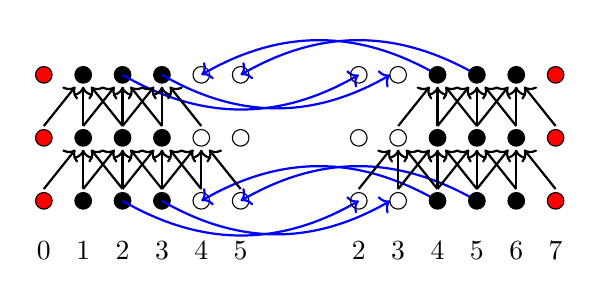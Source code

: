 \begin{tikzpicture}
  \draw[fill=red]   (0.0,-0.2) node[anchor=north] {0};
  \draw[fill=black] (0.5,-0.2) node[anchor=north] {1};
  \draw[fill=black] (1.0,-0.2) node[anchor=north] {2};
  \draw[fill=black] (1.5,-0.2) node[anchor=north] {3};
  \draw             (2.0,-0.2) node[anchor=north] {4};
  \draw             (2.5,-0.2) node[anchor=north] {5};
  
  \draw             (4.0,-0.2) node[anchor=north] {2};
  \draw             (4.5,-0.2) node[anchor=north] {3};
  \draw[fill=black] (5.0,-0.2) node[anchor=north] {4};
  \draw[fill=black] (5.5,-0.2) node[anchor=north] {5};
  \draw[fill=black] (6.0,-0.2) node[anchor=north] {6};
  \draw[fill=red]   (6.5,-0.2) node[anchor=north] {7};
  
  \draw[fill=red]   (0.0,0.2) circle (3pt);
  \draw[fill=black] (0.5,0.2) circle (3pt);
  \draw[fill=black] (1.0,0.2) circle (3pt);
  \draw[fill=black] (1.5,0.2) circle (3pt);
  \draw             (2.0,0.2) circle (3pt);
  \draw             (2.5,0.2) circle (3pt);

  \draw[thick,blue,->] (1.0,0.2) to [out=-30,in=210] (4.0,0.2);
  \draw[thick,blue,->] (1.5,0.2) to [out=-30,in=210] (4.4,0.2);
  \draw[thick,blue,->] (5.0,0.2) to [out=150,in=30]  (2.0,0.2);
  \draw[thick,blue,->] (5.5,0.2) to [out=150,in=30]  (2.5,0.2);
  
  \draw             (4.0,0.2) circle (3pt);
  \draw             (4.5,0.2) circle (3pt);
  \draw[fill=black] (5.0,0.2) circle (3pt);
  \draw[fill=black] (5.5,0.2) circle (3pt);
  \draw[fill=black] (6.0,0.2) circle (3pt);
  \draw[fill=red]   (6.5,0.2) circle (3pt);

  \draw[fill=red]   (0.0,1.0) circle (3pt);
  \draw[fill=black] (0.5,1.0) circle (3pt);
  \draw[fill=black] (1.0,1.0) circle (3pt);
  \draw[fill=black] (1.5,1.0) circle (3pt);
  \draw             (2.0,1.0) circle (3pt);
  \draw             (2.5,1.0) circle (3pt);

  % \draw[thick,blue,->] (1.0,1.0) to [out=-30,in=210] (4.0,1.0);
  % \draw[thick,blue,->] (1.5,1.0) to [out=-30,in=210] (4.4,1.0);
  % \draw[thick,blue,->] (5.0,1.0) to [out=150,in=30]  (2.0,1.0);
  % \draw[thick,blue,->] (5.5,1.0) to [out=150,in=30]  (2.5,1.0);
        
  \draw             (4.0,1.0) circle (3pt);
  \draw             (4.5,1.0) circle (3pt);
  \draw[fill=black] (5.0,1.0) circle (3pt);
  \draw[fill=black] (5.5,1.0) circle (3pt);
  \draw[fill=black] (6.0,1.0) circle (3pt);
  \draw[fill=red]   (6.5,1.0) circle (3pt);

  \draw[fill=red]   (0.0,1.8) circle (3pt);
  \draw[fill=black] (0.5,1.8) circle (3pt);
  \draw[fill=black] (1.0,1.8) circle (3pt);
  \draw[fill=black] (1.5,1.8) circle (3pt);
  \draw             (2.0,1.8) circle (3pt);
  \draw             (2.5,1.8) circle (3pt);

  \draw[thick,blue,->] (1.0,1.8) to [out=-30,in=210] (4.0,1.8);
  \draw[thick,blue,->] (1.5,1.8) to [out=-30,in=210] (4.4,1.8);
  \draw[thick,blue,->] (5.0,1.8) to [out=150,in=30]  (2.0,1.8);
  \draw[thick,blue,->] (5.5,1.8) to [out=150,in=30]  (2.5,1.8);
        
  \draw             (4.0,1.8) circle (3pt);
  \draw             (4.5,1.8) circle (3pt);
  \draw[fill=black] (5.0,1.8) circle (3pt);
  \draw[fill=black] (5.5,1.8) circle (3pt);
  \draw[fill=black] (6.0,1.8) circle (3pt);
  \draw[fill=red]   (6.5,1.8) circle (3pt);

  \draw[->,thick] (0.0,0.35) -- (0.4,0.85);
  \draw[->,thick] (0.5,0.35) -- (0.9,0.85);
  \draw[->,thick] (1.0,0.35) -- (1.4,0.85);
  \draw[->,thick] (1.5,0.35) -- (1.9,0.85);
  \draw[->,thick] (0.5,0.35) -- (0.5,0.85);
  \draw[->,thick] (1.0,0.35) -- (1.0,0.85);
  \draw[->,thick] (1.5,0.35) -- (1.5,0.85);
  \draw[->,thick] (2.0,0.35) -- (2.0,0.85);
  \draw[->,thick] (1.0,0.35) -- (0.6,0.85);
  \draw[->,thick] (1.5,0.35) -- (1.1,0.85);
  \draw[->,thick] (2.0,0.35) -- (1.6,0.85);
  \draw[->,thick] (2.5,0.35) -- (2.1,0.85);

  \draw[->,thick] (4.0,0.35) -- (4.4,0.85);
  \draw[->,thick] (4.5,0.35) -- (4.9,0.85);
  \draw[->,thick] (5.0,0.35) -- (5.4,0.85);
  \draw[->,thick] (5.5,0.35) -- (5.9,0.85);
  \draw[->,thick] (4.5,0.35) -- (4.5,0.85);
  \draw[->,thick] (5.0,0.35) -- (5.0,0.85);
  \draw[->,thick] (5.5,0.35) -- (5.5,0.85);
  \draw[->,thick] (6.0,0.35) -- (6.0,0.85);
  \draw[->,thick] (5.0,0.35) -- (4.6,0.85);
  \draw[->,thick] (5.5,0.35) -- (5.1,0.85);
  \draw[->,thick] (6.0,0.35) -- (5.6,0.85);
  \draw[->,thick] (6.5,0.35) -- (6.1,0.85);

  \draw[->,thick] (0.0,1.15) -- (0.4,1.65);
  \draw[->,thick] (0.5,1.15) -- (0.9,1.65);
  \draw[->,thick] (1.0,1.15) -- (1.4,1.65);
%  \draw[->,thick] (1.5,1.15) -- (1.9,1.65);
  \draw[->,thick] (0.5,1.15) -- (0.5,1.65);
  \draw[->,thick] (1.0,1.15) -- (1.0,1.65);
  \draw[->,thick] (1.5,1.15) -- (1.5,1.65);
%  \draw[->,thick] (2.0,1.15) -- (2.0,1.65);
  \draw[->,thick] (1.0,1.15) -- (0.6,1.65);
  \draw[->,thick] (1.5,1.15) -- (1.1,1.65);
  \draw[->,thick] (2.0,1.15) -- (1.6,1.65);

  \draw[->,thick] (4.5,1.15) -- (4.9,1.65);
  \draw[->,thick] (5.0,1.15) -- (5.4,1.65);
  \draw[->,thick] (5.5,1.15) -- (5.9,1.65);
  \draw[->,thick] (5.0,1.15) -- (5.0,1.65);
  \draw[->,thick] (5.5,1.15) -- (5.5,1.65);
  \draw[->,thick] (6.0,1.15) -- (6.0,1.65);
  \draw[->,thick] (5.5,1.15) -- (5.1,1.65);
  \draw[->,thick] (6.0,1.15) -- (5.6,1.65);
  \draw[->,thick] (6.5,1.15) -- (6.1,1.65);

\end{tikzpicture}
